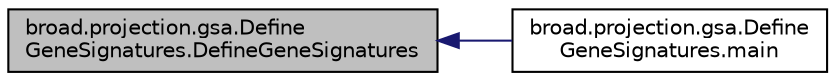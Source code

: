 digraph "broad.projection.gsa.DefineGeneSignatures.DefineGeneSignatures"
{
  edge [fontname="Helvetica",fontsize="10",labelfontname="Helvetica",labelfontsize="10"];
  node [fontname="Helvetica",fontsize="10",shape=record];
  rankdir="LR";
  Node1 [label="broad.projection.gsa.Define\lGeneSignatures.DefineGeneSignatures",height=0.2,width=0.4,color="black", fillcolor="grey75", style="filled" fontcolor="black"];
  Node1 -> Node2 [dir="back",color="midnightblue",fontsize="10",style="solid",fontname="Helvetica"];
  Node2 [label="broad.projection.gsa.Define\lGeneSignatures.main",height=0.2,width=0.4,color="black", fillcolor="white", style="filled",URL="$classbroad_1_1projection_1_1gsa_1_1_define_gene_signatures.html#a0ea85e571730d95560ddec7bf8177c18"];
}
